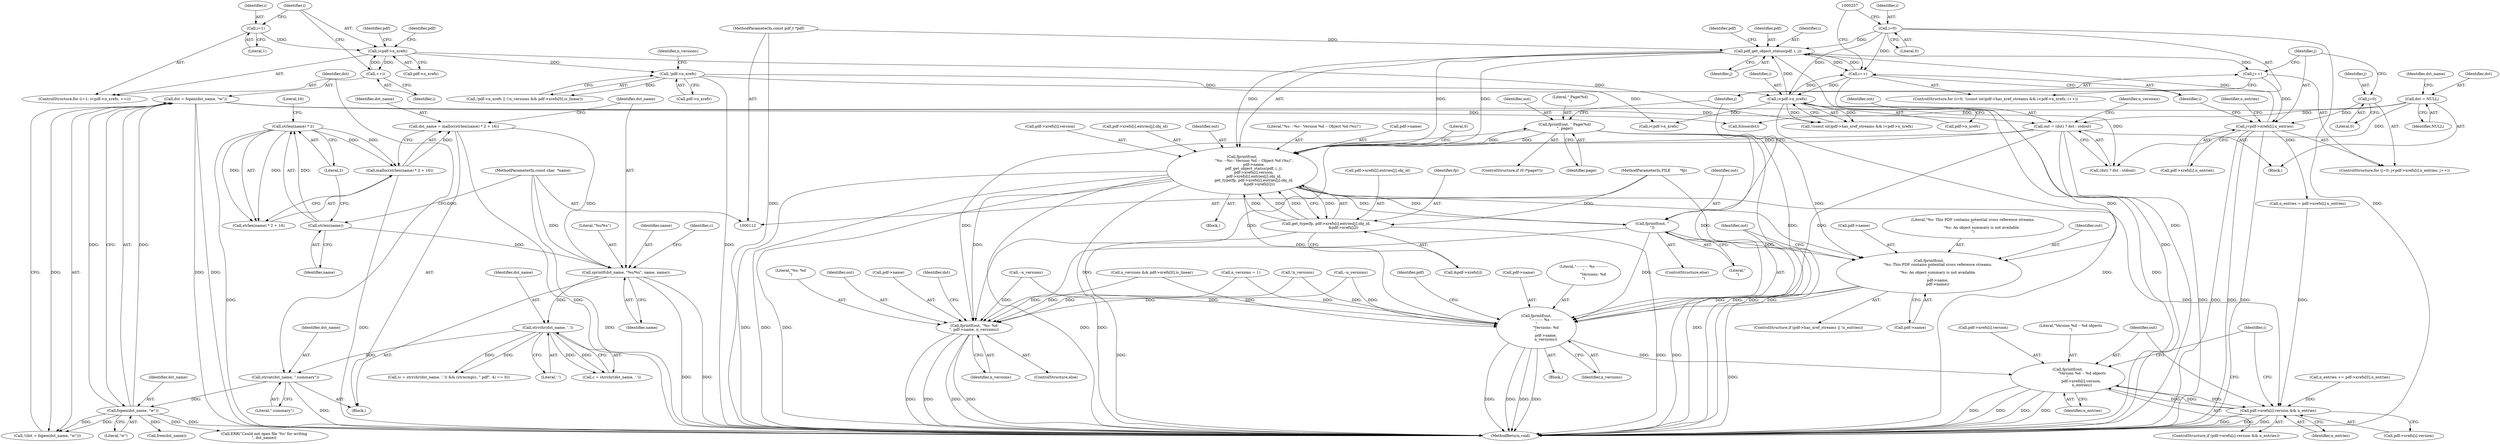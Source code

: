 digraph "1_pdfresurrect_0c4120fffa3dffe97b95c486a120eded82afe8a6_9@API" {
"1000341" [label="(Call,fprintf(out, \" Page(%d)\n\", page))"];
"1000292" [label="(Call,fprintf(out,\n                    \"%s: --%c-- Version %d -- Object %d (%s)\",\n                    pdf->name,\n                    pdf_get_object_status(pdf, i, j),\n                    pdf->xrefs[i].version,\n                    pdf->xrefs[i].entries[j].obj_id,\n                    get_type(fp, pdf->xrefs[i].entries[j].obj_id,\n                             &pdf->xrefs[i])))"];
"1000346" [label="(Call,fprintf(out, \"\n\"))"];
"1000341" [label="(Call,fprintf(out, \" Page(%d)\n\", page))"];
"1000182" [label="(Call,out = (dst) ? dst : stdout)"];
"1000172" [label="(Call,dst = fopen(dst_name, \"w\"))"];
"1000174" [label="(Call,fopen(dst_name, \"w\"))"];
"1000167" [label="(Call,strcat(dst_name, \".summary\"))"];
"1000154" [label="(Call,strrchr(dst_name, '.'))"];
"1000145" [label="(Call,sprintf(dst_name, \"%s/%s\", name, name))"];
"1000136" [label="(Call,dst_name = malloc(strlen(name) * 2 + 16))"];
"1000138" [label="(Call,malloc(strlen(name) * 2 + 16))"];
"1000140" [label="(Call,strlen(name) * 2)"];
"1000141" [label="(Call,strlen(name))"];
"1000115" [label="(MethodParameterIn,const char  *name)"];
"1000127" [label="(Call,dst = NULL)"];
"1000298" [label="(Call,pdf_get_object_status(pdf, i, j))"];
"1000114" [label="(MethodParameterIn,const pdf_t *pdf)"];
"1000261" [label="(Call,i<pdf->n_xrefs)"];
"1000251" [label="(Call,i=0)"];
"1000266" [label="(Call,i++)"];
"1000230" [label="(Call,!pdf->n_xrefs)"];
"1000209" [label="(Call,i<pdf->n_xrefs)"];
"1000206" [label="(Call,i=1)"];
"1000214" [label="(Call,++i)"];
"1000278" [label="(Call,j<pdf->xrefs[i].n_entries)"];
"1000275" [label="(Call,j=0)"];
"1000287" [label="(Call,j++)"];
"1000320" [label="(Call,get_type(fp, pdf->xrefs[i].entries[j].obj_id,\n                             &pdf->xrefs[i]))"];
"1000113" [label="(MethodParameterIn,FILE        *fp)"];
"1000362" [label="(Call,fprintf(out,\n               \"%s: This PDF contains potential cross reference streams.\n\"\n               \"%s: An object summary is not available.\n\",\n               pdf->name,\n               pdf->name))"];
"1000371" [label="(Call,fprintf(out,\n                \"---------- %s ----------\n\"\n                \"Versions: %d\n\", \n                pdf->name,\n                n_versions))"];
"1000440" [label="(Call,fprintf(out,\n                        \"Version %d -- %d objects\n\",\n                        pdf->xrefs[i].version, \n                        n_entries))"];
"1000431" [label="(Call,pdf->xrefs[i].version && n_entries)"];
"1000452" [label="(Call,fprintf(out, \"%s: %d\n\", pdf->name, n_versions))"];
"1000226" [label="(Call,--n_versions)"];
"1000275" [label="(Call,j=0)"];
"1000137" [label="(Identifier,dst_name)"];
"1000279" [label="(Identifier,j)"];
"1000443" [label="(Call,pdf->xrefs[i].version)"];
"1000277" [label="(Literal,0)"];
"1000252" [label="(Identifier,i)"];
"1000203" [label="(Call,--n_versions)"];
"1000458" [label="(Identifier,n_versions)"];
"1000250" [label="(ControlStructure,for (i=0; !(const int)pdf->has_xref_streams && i<pdf->n_xrefs; i++))"];
"1000129" [label="(Identifier,NULL)"];
"1000442" [label="(Literal,\"Version %d -- %d objects\n\")"];
"1000183" [label="(Identifier,out)"];
"1000127" [label="(Call,dst = NULL)"];
"1000364" [label="(Literal,\"%s: This PDF contains potential cross reference streams.\n\"\n               \"%s: An object summary is not available.\n\")"];
"1000302" [label="(Call,pdf->xrefs[i].version)"];
"1000301" [label="(Identifier,j)"];
"1000135" [label="(Block,)"];
"1000432" [label="(Call,pdf->xrefs[i].version)"];
"1000139" [label="(Call,strlen(name) * 2 + 16)"];
"1000371" [label="(Call,fprintf(out,\n                \"---------- %s ----------\n\"\n                \"Versions: %d\n\", \n                pdf->name,\n                n_versions))"];
"1000175" [label="(Identifier,dst_name)"];
"1000298" [label="(Call,pdf_get_object_status(pdf, i, j))"];
"1000362" [label="(Call,fprintf(out,\n               \"%s: This PDF contains potential cross reference streams.\n\"\n               \"%s: An object summary is not available.\n\",\n               pdf->name,\n               pdf->name))"];
"1000450" [label="(Identifier,n_entries)"];
"1000355" [label="(ControlStructure,if (pdf->has_xref_streams || !n_entries))"];
"1000172" [label="(Call,dst = fopen(dst_name, \"w\"))"];
"1000404" [label="(Call,n_entries = pdf->xrefs[i].n_entries)"];
"1000322" [label="(Call,pdf->xrefs[i].entries[j].obj_id)"];
"1000131" [label="(Identifier,dst_name)"];
"1000339" [label="(ControlStructure,if (0 /*page*/))"];
"1000460" [label="(Identifier,dst)"];
"1000209" [label="(Call,i<pdf->n_xrefs)"];
"1000173" [label="(Identifier,dst)"];
"1000299" [label="(Identifier,pdf)"];
"1000194" [label="(Call,n_versions && pdf->xrefs[0].is_linear)"];
"1000168" [label="(Identifier,dst_name)"];
"1000152" [label="(Call,c = strrchr(dst_name, '.'))"];
"1000253" [label="(Literal,0)"];
"1000115" [label="(MethodParameterIn,const char  *name)"];
"1000381" [label="(Identifier,pdf)"];
"1000333" [label="(Call,&pdf->xrefs[i])"];
"1000230" [label="(Call,!pdf->n_xrefs)"];
"1000439" [label="(Identifier,n_entries)"];
"1000140" [label="(Call,strlen(name) * 2)"];
"1000261" [label="(Call,i<pdf->n_xrefs)"];
"1000138" [label="(Call,malloc(strlen(name) * 2 + 16))"];
"1000341" [label="(Call,fprintf(out, \" Page(%d)\n\", page))"];
"1000144" [label="(Literal,16)"];
"1000229" [label="(Call,!pdf->n_xrefs || (!n_versions && pdf->xrefs[0].is_linear))"];
"1000345" [label="(ControlStructure,else)"];
"1000117" [label="(Block,)"];
"1000189" [label="(Identifier,n_versions)"];
"1000387" [label="(Call,i<pdf->n_xrefs)"];
"1000235" [label="(Call,!n_versions)"];
"1000148" [label="(Identifier,name)"];
"1000153" [label="(Identifier,c)"];
"1000300" [label="(Identifier,i)"];
"1000287" [label="(Call,j++)"];
"1000232" [label="(Identifier,pdf)"];
"1000154" [label="(Call,strrchr(dst_name, '.'))"];
"1000305" [label="(Identifier,pdf)"];
"1000393" [label="(Identifier,i)"];
"1000451" [label="(ControlStructure,else)"];
"1000151" [label="(Call,(c = strrchr(dst_name, '.')) && (strncmp(c, \".pdf\", 4) == 0))"];
"1000169" [label="(Literal,\".summary\")"];
"1000263" [label="(Call,pdf->n_xrefs)"];
"1000143" [label="(Literal,2)"];
"1000452" [label="(Call,fprintf(out, \"%s: %d\n\", pdf->name, n_versions))"];
"1000267" [label="(Identifier,i)"];
"1000440" [label="(Call,fprintf(out,\n                        \"Version %d -- %d objects\n\",\n                        pdf->xrefs[i].version, \n                        n_entries))"];
"1000254" [label="(Call,!(const int)pdf->has_xref_streams && i<pdf->n_xrefs)"];
"1000114" [label="(MethodParameterIn,const pdf_t *pdf)"];
"1000455" [label="(Call,pdf->name)"];
"1000291" [label="(Identifier,n_entries)"];
"1000141" [label="(Call,strlen(name))"];
"1000184" [label="(Call,(dst) ? dst : stdout)"];
"1000309" [label="(Call,pdf->xrefs[i].entries[j].obj_id)"];
"1000343" [label="(Literal,\" Page(%d)\n\")"];
"1000342" [label="(Identifier,out)"];
"1000155" [label="(Identifier,dst_name)"];
"1000292" [label="(Call,fprintf(out,\n                    \"%s: --%c-- Version %d -- Object %d (%s)\",\n                    pdf->name,\n                    pdf_get_object_status(pdf, i, j),\n                    pdf->xrefs[i].version,\n                    pdf->xrefs[i].entries[j].obj_id,\n                    get_type(fp, pdf->xrefs[i].entries[j].obj_id,\n                             &pdf->xrefs[i])))"];
"1000142" [label="(Identifier,name)"];
"1000377" [label="(Identifier,n_versions)"];
"1000266" [label="(Call,i++)"];
"1000344" [label="(Identifier,page)"];
"1000211" [label="(Call,pdf->n_xrefs)"];
"1000441" [label="(Identifier,out)"];
"1000374" [label="(Call,pdf->name)"];
"1000363" [label="(Identifier,out)"];
"1000244" [label="(Call,n_versions = 1)"];
"1000176" [label="(Literal,\"w\")"];
"1000431" [label="(Call,pdf->xrefs[i].version && n_entries)"];
"1000146" [label="(Identifier,dst_name)"];
"1000346" [label="(Call,fprintf(out, \"\n\"))"];
"1000149" [label="(Identifier,name)"];
"1000293" [label="(Identifier,out)"];
"1000365" [label="(Call,pdf->name)"];
"1000147" [label="(Literal,\"%s/%s\")"];
"1000207" [label="(Identifier,i)"];
"1000276" [label="(Identifier,j)"];
"1000347" [label="(Identifier,out)"];
"1000262" [label="(Identifier,i)"];
"1000320" [label="(Call,get_type(fp, pdf->xrefs[i].entries[j].obj_id,\n                             &pdf->xrefs[i]))"];
"1000294" [label="(Literal,\"%s: --%c-- Version %d -- Object %d (%s)\")"];
"1000288" [label="(Identifier,j)"];
"1000464" [label="(Call,free(dst_name))"];
"1000289" [label="(Block,)"];
"1000156" [label="(Literal,'.')"];
"1000280" [label="(Call,pdf->xrefs[i].n_entries)"];
"1000128" [label="(Identifier,dst)"];
"1000348" [label="(Literal,\"\n\")"];
"1000321" [label="(Identifier,fp)"];
"1000372" [label="(Identifier,out)"];
"1000454" [label="(Literal,\"%s: %d\n\")"];
"1000210" [label="(Identifier,i)"];
"1000368" [label="(Call,pdf->name)"];
"1000295" [label="(Call,pdf->name)"];
"1000354" [label="(Block,)"];
"1000182" [label="(Call,out = (dst) ? dst : stdout)"];
"1000174" [label="(Call,fopen(dst_name, \"w\"))"];
"1000251" [label="(Call,i=0)"];
"1000453" [label="(Identifier,out)"];
"1000145" [label="(Call,sprintf(dst_name, \"%s/%s\", name, name))"];
"1000171" [label="(Call,!(dst = fopen(dst_name, \"w\")))"];
"1000214" [label="(Call,++i)"];
"1000178" [label="(Call,ERR(\"Could not open file '%s' for writing\n\", dst_name))"];
"1000205" [label="(ControlStructure,for (i=1; i<pdf->n_xrefs; ++i))"];
"1000236" [label="(Identifier,n_versions)"];
"1000466" [label="(MethodReturn,void)"];
"1000231" [label="(Call,pdf->n_xrefs)"];
"1000221" [label="(Identifier,pdf)"];
"1000373" [label="(Literal,\"---------- %s ----------\n\"\n                \"Versions: %d\n\")"];
"1000215" [label="(Identifier,i)"];
"1000206" [label="(Call,i=1)"];
"1000113" [label="(MethodParameterIn,FILE        *fp)"];
"1000340" [label="(Literal,0)"];
"1000430" [label="(ControlStructure,if (pdf->xrefs[i].version && n_entries))"];
"1000421" [label="(Call,n_entries += pdf->xrefs[0].n_entries)"];
"1000208" [label="(Literal,1)"];
"1000278" [label="(Call,j<pdf->xrefs[i].n_entries)"];
"1000462" [label="(Call,fclose(dst))"];
"1000167" [label="(Call,strcat(dst_name, \".summary\"))"];
"1000274" [label="(ControlStructure,for (j=0; j<pdf->xrefs[i].n_entries; j++))"];
"1000136" [label="(Call,dst_name = malloc(strlen(name) * 2 + 16))"];
"1000341" -> "1000339"  [label="AST: "];
"1000341" -> "1000344"  [label="CFG: "];
"1000342" -> "1000341"  [label="AST: "];
"1000343" -> "1000341"  [label="AST: "];
"1000344" -> "1000341"  [label="AST: "];
"1000288" -> "1000341"  [label="CFG: "];
"1000341" -> "1000466"  [label="DDG: "];
"1000341" -> "1000466"  [label="DDG: "];
"1000341" -> "1000292"  [label="DDG: "];
"1000292" -> "1000341"  [label="DDG: "];
"1000341" -> "1000362"  [label="DDG: "];
"1000341" -> "1000371"  [label="DDG: "];
"1000341" -> "1000452"  [label="DDG: "];
"1000292" -> "1000289"  [label="AST: "];
"1000292" -> "1000320"  [label="CFG: "];
"1000293" -> "1000292"  [label="AST: "];
"1000294" -> "1000292"  [label="AST: "];
"1000295" -> "1000292"  [label="AST: "];
"1000298" -> "1000292"  [label="AST: "];
"1000302" -> "1000292"  [label="AST: "];
"1000309" -> "1000292"  [label="AST: "];
"1000320" -> "1000292"  [label="AST: "];
"1000340" -> "1000292"  [label="CFG: "];
"1000292" -> "1000466"  [label="DDG: "];
"1000292" -> "1000466"  [label="DDG: "];
"1000292" -> "1000466"  [label="DDG: "];
"1000292" -> "1000466"  [label="DDG: "];
"1000292" -> "1000466"  [label="DDG: "];
"1000346" -> "1000292"  [label="DDG: "];
"1000182" -> "1000292"  [label="DDG: "];
"1000298" -> "1000292"  [label="DDG: "];
"1000298" -> "1000292"  [label="DDG: "];
"1000298" -> "1000292"  [label="DDG: "];
"1000320" -> "1000292"  [label="DDG: "];
"1000320" -> "1000292"  [label="DDG: "];
"1000320" -> "1000292"  [label="DDG: "];
"1000292" -> "1000320"  [label="DDG: "];
"1000292" -> "1000346"  [label="DDG: "];
"1000292" -> "1000362"  [label="DDG: "];
"1000292" -> "1000371"  [label="DDG: "];
"1000292" -> "1000431"  [label="DDG: "];
"1000292" -> "1000452"  [label="DDG: "];
"1000346" -> "1000345"  [label="AST: "];
"1000346" -> "1000348"  [label="CFG: "];
"1000347" -> "1000346"  [label="AST: "];
"1000348" -> "1000346"  [label="AST: "];
"1000288" -> "1000346"  [label="CFG: "];
"1000346" -> "1000466"  [label="DDG: "];
"1000346" -> "1000362"  [label="DDG: "];
"1000346" -> "1000371"  [label="DDG: "];
"1000346" -> "1000452"  [label="DDG: "];
"1000182" -> "1000117"  [label="AST: "];
"1000182" -> "1000184"  [label="CFG: "];
"1000183" -> "1000182"  [label="AST: "];
"1000184" -> "1000182"  [label="AST: "];
"1000189" -> "1000182"  [label="CFG: "];
"1000182" -> "1000466"  [label="DDG: "];
"1000172" -> "1000182"  [label="DDG: "];
"1000127" -> "1000182"  [label="DDG: "];
"1000182" -> "1000362"  [label="DDG: "];
"1000182" -> "1000371"  [label="DDG: "];
"1000182" -> "1000452"  [label="DDG: "];
"1000172" -> "1000171"  [label="AST: "];
"1000172" -> "1000174"  [label="CFG: "];
"1000173" -> "1000172"  [label="AST: "];
"1000174" -> "1000172"  [label="AST: "];
"1000171" -> "1000172"  [label="CFG: "];
"1000172" -> "1000466"  [label="DDG: "];
"1000172" -> "1000466"  [label="DDG: "];
"1000172" -> "1000171"  [label="DDG: "];
"1000174" -> "1000172"  [label="DDG: "];
"1000174" -> "1000172"  [label="DDG: "];
"1000172" -> "1000184"  [label="DDG: "];
"1000172" -> "1000462"  [label="DDG: "];
"1000174" -> "1000176"  [label="CFG: "];
"1000175" -> "1000174"  [label="AST: "];
"1000176" -> "1000174"  [label="AST: "];
"1000174" -> "1000466"  [label="DDG: "];
"1000174" -> "1000171"  [label="DDG: "];
"1000174" -> "1000171"  [label="DDG: "];
"1000167" -> "1000174"  [label="DDG: "];
"1000174" -> "1000178"  [label="DDG: "];
"1000174" -> "1000464"  [label="DDG: "];
"1000167" -> "1000135"  [label="AST: "];
"1000167" -> "1000169"  [label="CFG: "];
"1000168" -> "1000167"  [label="AST: "];
"1000169" -> "1000167"  [label="AST: "];
"1000173" -> "1000167"  [label="CFG: "];
"1000167" -> "1000466"  [label="DDG: "];
"1000154" -> "1000167"  [label="DDG: "];
"1000154" -> "1000152"  [label="AST: "];
"1000154" -> "1000156"  [label="CFG: "];
"1000155" -> "1000154"  [label="AST: "];
"1000156" -> "1000154"  [label="AST: "];
"1000152" -> "1000154"  [label="CFG: "];
"1000154" -> "1000151"  [label="DDG: "];
"1000154" -> "1000151"  [label="DDG: "];
"1000154" -> "1000152"  [label="DDG: "];
"1000154" -> "1000152"  [label="DDG: "];
"1000145" -> "1000154"  [label="DDG: "];
"1000145" -> "1000135"  [label="AST: "];
"1000145" -> "1000149"  [label="CFG: "];
"1000146" -> "1000145"  [label="AST: "];
"1000147" -> "1000145"  [label="AST: "];
"1000148" -> "1000145"  [label="AST: "];
"1000149" -> "1000145"  [label="AST: "];
"1000153" -> "1000145"  [label="CFG: "];
"1000145" -> "1000466"  [label="DDG: "];
"1000145" -> "1000466"  [label="DDG: "];
"1000136" -> "1000145"  [label="DDG: "];
"1000141" -> "1000145"  [label="DDG: "];
"1000115" -> "1000145"  [label="DDG: "];
"1000136" -> "1000135"  [label="AST: "];
"1000136" -> "1000138"  [label="CFG: "];
"1000137" -> "1000136"  [label="AST: "];
"1000138" -> "1000136"  [label="AST: "];
"1000146" -> "1000136"  [label="CFG: "];
"1000136" -> "1000466"  [label="DDG: "];
"1000138" -> "1000136"  [label="DDG: "];
"1000138" -> "1000139"  [label="CFG: "];
"1000139" -> "1000138"  [label="AST: "];
"1000138" -> "1000466"  [label="DDG: "];
"1000140" -> "1000138"  [label="DDG: "];
"1000140" -> "1000138"  [label="DDG: "];
"1000140" -> "1000139"  [label="AST: "];
"1000140" -> "1000143"  [label="CFG: "];
"1000141" -> "1000140"  [label="AST: "];
"1000143" -> "1000140"  [label="AST: "];
"1000144" -> "1000140"  [label="CFG: "];
"1000140" -> "1000466"  [label="DDG: "];
"1000140" -> "1000139"  [label="DDG: "];
"1000140" -> "1000139"  [label="DDG: "];
"1000141" -> "1000140"  [label="DDG: "];
"1000141" -> "1000142"  [label="CFG: "];
"1000142" -> "1000141"  [label="AST: "];
"1000143" -> "1000141"  [label="CFG: "];
"1000115" -> "1000141"  [label="DDG: "];
"1000115" -> "1000112"  [label="AST: "];
"1000115" -> "1000466"  [label="DDG: "];
"1000127" -> "1000117"  [label="AST: "];
"1000127" -> "1000129"  [label="CFG: "];
"1000128" -> "1000127"  [label="AST: "];
"1000129" -> "1000127"  [label="AST: "];
"1000131" -> "1000127"  [label="CFG: "];
"1000127" -> "1000184"  [label="DDG: "];
"1000127" -> "1000462"  [label="DDG: "];
"1000298" -> "1000301"  [label="CFG: "];
"1000299" -> "1000298"  [label="AST: "];
"1000300" -> "1000298"  [label="AST: "];
"1000301" -> "1000298"  [label="AST: "];
"1000305" -> "1000298"  [label="CFG: "];
"1000298" -> "1000466"  [label="DDG: "];
"1000298" -> "1000266"  [label="DDG: "];
"1000298" -> "1000287"  [label="DDG: "];
"1000114" -> "1000298"  [label="DDG: "];
"1000261" -> "1000298"  [label="DDG: "];
"1000251" -> "1000298"  [label="DDG: "];
"1000266" -> "1000298"  [label="DDG: "];
"1000278" -> "1000298"  [label="DDG: "];
"1000114" -> "1000112"  [label="AST: "];
"1000114" -> "1000466"  [label="DDG: "];
"1000261" -> "1000254"  [label="AST: "];
"1000261" -> "1000263"  [label="CFG: "];
"1000262" -> "1000261"  [label="AST: "];
"1000263" -> "1000261"  [label="AST: "];
"1000254" -> "1000261"  [label="CFG: "];
"1000261" -> "1000466"  [label="DDG: "];
"1000261" -> "1000466"  [label="DDG: "];
"1000261" -> "1000254"  [label="DDG: "];
"1000261" -> "1000254"  [label="DDG: "];
"1000251" -> "1000261"  [label="DDG: "];
"1000266" -> "1000261"  [label="DDG: "];
"1000230" -> "1000261"  [label="DDG: "];
"1000261" -> "1000266"  [label="DDG: "];
"1000261" -> "1000387"  [label="DDG: "];
"1000251" -> "1000250"  [label="AST: "];
"1000251" -> "1000253"  [label="CFG: "];
"1000252" -> "1000251"  [label="AST: "];
"1000253" -> "1000251"  [label="AST: "];
"1000257" -> "1000251"  [label="CFG: "];
"1000251" -> "1000466"  [label="DDG: "];
"1000251" -> "1000266"  [label="DDG: "];
"1000266" -> "1000250"  [label="AST: "];
"1000266" -> "1000267"  [label="CFG: "];
"1000267" -> "1000266"  [label="AST: "];
"1000257" -> "1000266"  [label="CFG: "];
"1000266" -> "1000466"  [label="DDG: "];
"1000230" -> "1000229"  [label="AST: "];
"1000230" -> "1000231"  [label="CFG: "];
"1000231" -> "1000230"  [label="AST: "];
"1000236" -> "1000230"  [label="CFG: "];
"1000229" -> "1000230"  [label="CFG: "];
"1000230" -> "1000466"  [label="DDG: "];
"1000230" -> "1000229"  [label="DDG: "];
"1000209" -> "1000230"  [label="DDG: "];
"1000230" -> "1000387"  [label="DDG: "];
"1000209" -> "1000205"  [label="AST: "];
"1000209" -> "1000211"  [label="CFG: "];
"1000210" -> "1000209"  [label="AST: "];
"1000211" -> "1000209"  [label="AST: "];
"1000221" -> "1000209"  [label="CFG: "];
"1000232" -> "1000209"  [label="CFG: "];
"1000206" -> "1000209"  [label="DDG: "];
"1000214" -> "1000209"  [label="DDG: "];
"1000209" -> "1000214"  [label="DDG: "];
"1000209" -> "1000254"  [label="DDG: "];
"1000206" -> "1000205"  [label="AST: "];
"1000206" -> "1000208"  [label="CFG: "];
"1000207" -> "1000206"  [label="AST: "];
"1000208" -> "1000206"  [label="AST: "];
"1000210" -> "1000206"  [label="CFG: "];
"1000214" -> "1000205"  [label="AST: "];
"1000214" -> "1000215"  [label="CFG: "];
"1000215" -> "1000214"  [label="AST: "];
"1000210" -> "1000214"  [label="CFG: "];
"1000278" -> "1000274"  [label="AST: "];
"1000278" -> "1000280"  [label="CFG: "];
"1000279" -> "1000278"  [label="AST: "];
"1000280" -> "1000278"  [label="AST: "];
"1000291" -> "1000278"  [label="CFG: "];
"1000267" -> "1000278"  [label="CFG: "];
"1000278" -> "1000466"  [label="DDG: "];
"1000278" -> "1000466"  [label="DDG: "];
"1000278" -> "1000466"  [label="DDG: "];
"1000275" -> "1000278"  [label="DDG: "];
"1000287" -> "1000278"  [label="DDG: "];
"1000278" -> "1000404"  [label="DDG: "];
"1000275" -> "1000274"  [label="AST: "];
"1000275" -> "1000277"  [label="CFG: "];
"1000276" -> "1000275"  [label="AST: "];
"1000277" -> "1000275"  [label="AST: "];
"1000279" -> "1000275"  [label="CFG: "];
"1000287" -> "1000274"  [label="AST: "];
"1000287" -> "1000288"  [label="CFG: "];
"1000288" -> "1000287"  [label="AST: "];
"1000279" -> "1000287"  [label="CFG: "];
"1000320" -> "1000333"  [label="CFG: "];
"1000321" -> "1000320"  [label="AST: "];
"1000322" -> "1000320"  [label="AST: "];
"1000333" -> "1000320"  [label="AST: "];
"1000320" -> "1000466"  [label="DDG: "];
"1000320" -> "1000466"  [label="DDG: "];
"1000113" -> "1000320"  [label="DDG: "];
"1000113" -> "1000112"  [label="AST: "];
"1000113" -> "1000466"  [label="DDG: "];
"1000362" -> "1000355"  [label="AST: "];
"1000362" -> "1000368"  [label="CFG: "];
"1000363" -> "1000362"  [label="AST: "];
"1000364" -> "1000362"  [label="AST: "];
"1000365" -> "1000362"  [label="AST: "];
"1000368" -> "1000362"  [label="AST: "];
"1000372" -> "1000362"  [label="CFG: "];
"1000362" -> "1000466"  [label="DDG: "];
"1000362" -> "1000371"  [label="DDG: "];
"1000362" -> "1000371"  [label="DDG: "];
"1000371" -> "1000354"  [label="AST: "];
"1000371" -> "1000377"  [label="CFG: "];
"1000372" -> "1000371"  [label="AST: "];
"1000373" -> "1000371"  [label="AST: "];
"1000374" -> "1000371"  [label="AST: "];
"1000377" -> "1000371"  [label="AST: "];
"1000381" -> "1000371"  [label="CFG: "];
"1000371" -> "1000466"  [label="DDG: "];
"1000371" -> "1000466"  [label="DDG: "];
"1000371" -> "1000466"  [label="DDG: "];
"1000371" -> "1000466"  [label="DDG: "];
"1000226" -> "1000371"  [label="DDG: "];
"1000235" -> "1000371"  [label="DDG: "];
"1000194" -> "1000371"  [label="DDG: "];
"1000244" -> "1000371"  [label="DDG: "];
"1000203" -> "1000371"  [label="DDG: "];
"1000371" -> "1000440"  [label="DDG: "];
"1000440" -> "1000430"  [label="AST: "];
"1000440" -> "1000450"  [label="CFG: "];
"1000441" -> "1000440"  [label="AST: "];
"1000442" -> "1000440"  [label="AST: "];
"1000443" -> "1000440"  [label="AST: "];
"1000450" -> "1000440"  [label="AST: "];
"1000393" -> "1000440"  [label="CFG: "];
"1000440" -> "1000466"  [label="DDG: "];
"1000440" -> "1000466"  [label="DDG: "];
"1000440" -> "1000466"  [label="DDG: "];
"1000440" -> "1000466"  [label="DDG: "];
"1000440" -> "1000431"  [label="DDG: "];
"1000431" -> "1000440"  [label="DDG: "];
"1000431" -> "1000440"  [label="DDG: "];
"1000431" -> "1000430"  [label="AST: "];
"1000431" -> "1000432"  [label="CFG: "];
"1000431" -> "1000439"  [label="CFG: "];
"1000432" -> "1000431"  [label="AST: "];
"1000439" -> "1000431"  [label="AST: "];
"1000441" -> "1000431"  [label="CFG: "];
"1000393" -> "1000431"  [label="CFG: "];
"1000431" -> "1000466"  [label="DDG: "];
"1000431" -> "1000466"  [label="DDG: "];
"1000431" -> "1000466"  [label="DDG: "];
"1000404" -> "1000431"  [label="DDG: "];
"1000421" -> "1000431"  [label="DDG: "];
"1000452" -> "1000451"  [label="AST: "];
"1000452" -> "1000458"  [label="CFG: "];
"1000453" -> "1000452"  [label="AST: "];
"1000454" -> "1000452"  [label="AST: "];
"1000455" -> "1000452"  [label="AST: "];
"1000458" -> "1000452"  [label="AST: "];
"1000460" -> "1000452"  [label="CFG: "];
"1000452" -> "1000466"  [label="DDG: "];
"1000452" -> "1000466"  [label="DDG: "];
"1000452" -> "1000466"  [label="DDG: "];
"1000452" -> "1000466"  [label="DDG: "];
"1000226" -> "1000452"  [label="DDG: "];
"1000235" -> "1000452"  [label="DDG: "];
"1000194" -> "1000452"  [label="DDG: "];
"1000244" -> "1000452"  [label="DDG: "];
"1000203" -> "1000452"  [label="DDG: "];
}
